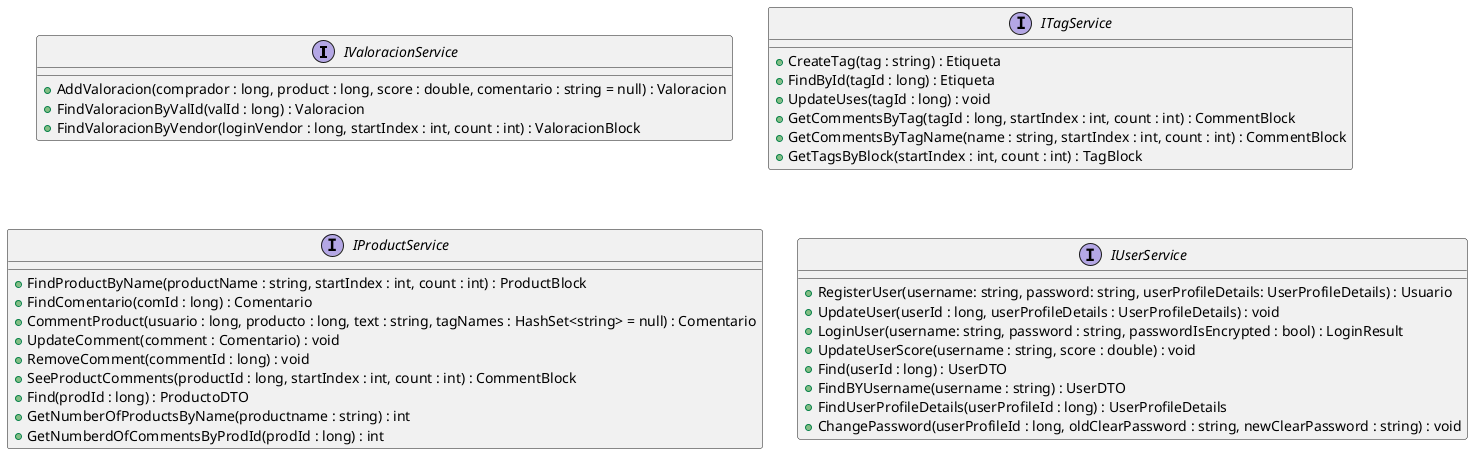 @startuml ValTagService

interface IValoracionService {
    +AddValoracion(comprador : long, product : long, score : double, comentario : string = null) : Valoracion
    +FindValoracionByValId(valId : long) : Valoracion
    +FindValoracionByVendor(loginVendor : long, startIndex : int, count : int) : ValoracionBlock
}

interface ITagService{
    +CreateTag(tag : string) : Etiqueta
    +FindById(tagId : long) : Etiqueta
    +UpdateUses(tagId : long) : void
    +GetCommentsByTag(tagId : long, startIndex : int, count : int) : CommentBlock
    +GetCommentsByTagName(name : string, startIndex : int, count : int) : CommentBlock
    +GetTagsByBlock(startIndex : int, count : int) : TagBlock
}

interface IProductService {
    +FindProductByName(productName : string, startIndex : int, count : int) : ProductBlock
    +FindComentario(comId : long) : Comentario
    +CommentProduct(usuario : long, producto : long, text : string, tagNames : HashSet<string> = null) : Comentario
    +UpdateComment(comment : Comentario) : void
    +RemoveComment(commentId : long) : void
    +SeeProductComments(productId : long, startIndex : int, count : int) : CommentBlock
    +Find(prodId : long) : ProductoDTO
    +GetNumberOfProductsByName(productname : string) : int
    +GetNumberdOfCommentsByProdId(prodId : long) : int
}

interface IUserService {
    +RegisterUser(username: string, password: string, userProfileDetails: UserProfileDetails) : Usuario
    +UpdateUser(userId : long, userProfileDetails : UserProfileDetails) : void
    +LoginUser(username: string, password : string, passwordIsEncrypted : bool) : LoginResult
    +UpdateUserScore(username : string, score : double) : void
    +Find(userId : long) : UserDTO
    +FindBYUsername(username : string) : UserDTO
    +FindUserProfileDetails(userProfileId : long) : UserProfileDetails
    +ChangePassword(userProfileId : long, oldClearPassword : string, newClearPassword : string) : void
}

@enduml